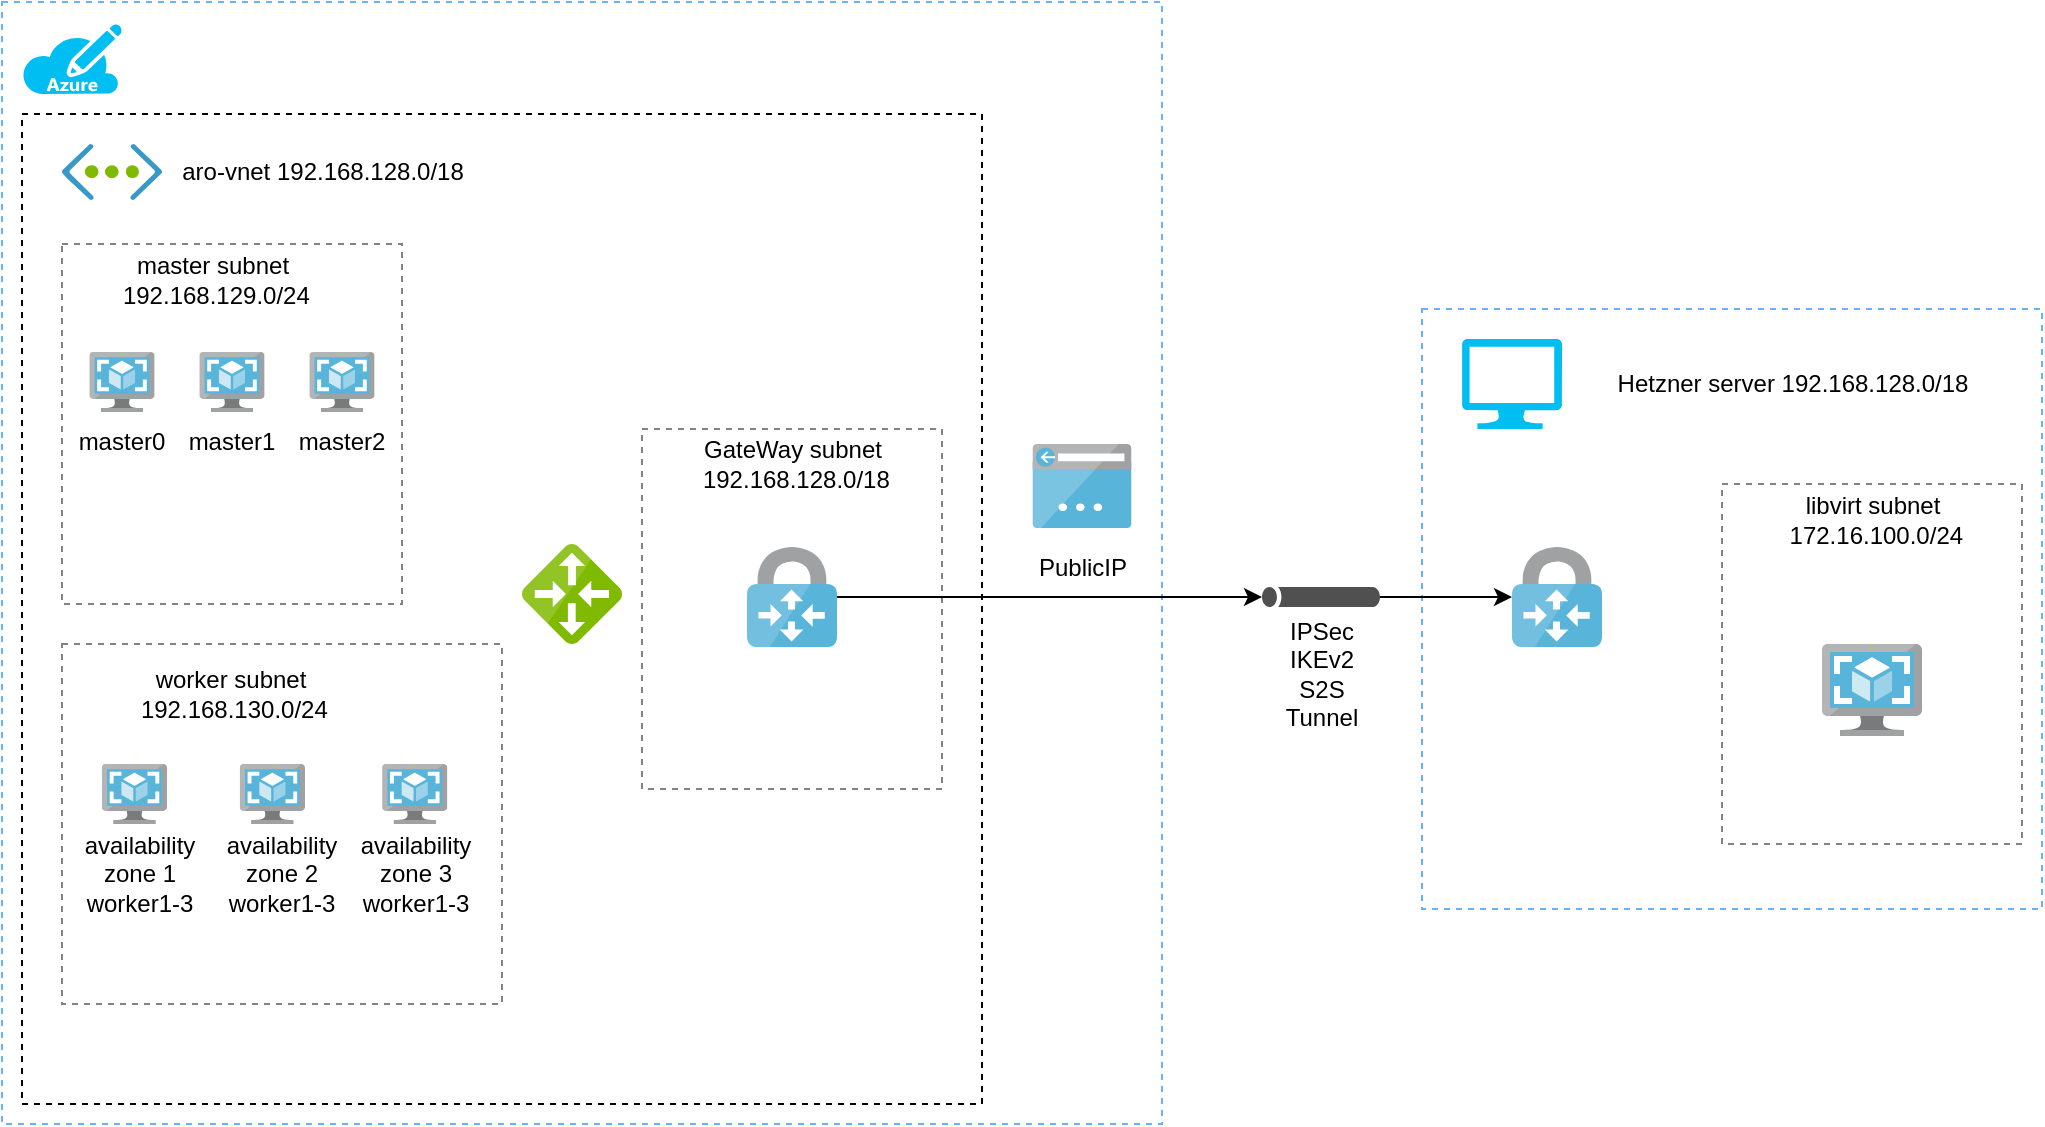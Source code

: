 <mxfile version="15.4.0" type="device"><diagram id="WI9T0HZ2pTsCkuznbFz-" name="Page-1"><mxGraphModel dx="1418" dy="871" grid="1" gridSize="10" guides="1" tooltips="1" connect="1" arrows="1" fold="1" page="1" pageScale="1" pageWidth="1169" pageHeight="827" math="0" shadow="0"><root><mxCell id="0"/><mxCell id="1" parent="0"/><mxCell id="6No5ZKRyNkO5nBxnY_lc-8" value="" style="rounded=0;whiteSpace=wrap;html=1;dashed=1;strokeColor=#66B2FF;" parent="1" vertex="1"><mxGeometry x="90" y="239" width="580" height="561" as="geometry"/></mxCell><mxCell id="6No5ZKRyNkO5nBxnY_lc-11" value="" style="rounded=0;whiteSpace=wrap;html=1;dashed=1;strokeColor=#000000;" parent="1" vertex="1"><mxGeometry x="100" y="295" width="480" height="495" as="geometry"/></mxCell><mxCell id="6No5ZKRyNkO5nBxnY_lc-15" value="" style="group" parent="1" vertex="1" connectable="0"><mxGeometry x="410" y="452.5" width="150" height="180" as="geometry"/></mxCell><mxCell id="6No5ZKRyNkO5nBxnY_lc-13" value="" style="rounded=0;whiteSpace=wrap;html=1;dashed=1;strokeColor=#828282;" parent="6No5ZKRyNkO5nBxnY_lc-15" vertex="1"><mxGeometry width="150" height="180" as="geometry"/></mxCell><mxCell id="6No5ZKRyNkO5nBxnY_lc-14" value="GateWay subnet&lt;br&gt;&amp;nbsp;192.168.128.0/18" style="text;html=1;align=center;verticalAlign=middle;resizable=0;points=[];autosize=1;strokeColor=none;fillColor=none;" parent="6No5ZKRyNkO5nBxnY_lc-15" vertex="1"><mxGeometry x="20" y="2.763" width="110" height="30" as="geometry"/></mxCell><mxCell id="6No5ZKRyNkO5nBxnY_lc-7" value="" style="sketch=0;aspect=fixed;html=1;points=[];align=center;image;fontSize=12;image=img/lib/mscae/VPN_Gateway.svg;" parent="6No5ZKRyNkO5nBxnY_lc-15" vertex="1"><mxGeometry x="52.5" y="59" width="45" height="50" as="geometry"/></mxCell><mxCell id="6No5ZKRyNkO5nBxnY_lc-9" value="" style="rounded=0;whiteSpace=wrap;html=1;dashed=1;strokeColor=#66B2FF;" parent="1" vertex="1"><mxGeometry x="800" y="392.5" width="310" height="300" as="geometry"/></mxCell><mxCell id="6No5ZKRyNkO5nBxnY_lc-1" value="" style="verticalLabelPosition=bottom;html=1;verticalAlign=top;align=center;strokeColor=none;fillColor=#00BEF2;shape=mxgraph.azure.computer;pointerEvents=1;" parent="1" vertex="1"><mxGeometry x="820" y="407.5" width="50" height="45" as="geometry"/></mxCell><mxCell id="6No5ZKRyNkO5nBxnY_lc-2" value="" style="verticalLabelPosition=bottom;html=1;verticalAlign=top;align=center;strokeColor=none;fillColor=#00BEF2;shape=mxgraph.azure.azure_subscription;" parent="1" vertex="1"><mxGeometry x="100" y="250" width="50" height="35" as="geometry"/></mxCell><mxCell id="6No5ZKRyNkO5nBxnY_lc-4" value="" style="sketch=0;aspect=fixed;html=1;points=[];align=center;image;fontSize=12;image=img/lib/mscae/Virtual_Network.svg;" parent="1" vertex="1"><mxGeometry x="120" y="310" width="50" height="28.0" as="geometry"/></mxCell><mxCell id="6No5ZKRyNkO5nBxnY_lc-5" value="" style="sketch=0;aspect=fixed;html=1;points=[];align=center;image;fontSize=12;image=img/lib/mscae/Local_Network_Gateways.svg;" parent="1" vertex="1"><mxGeometry x="350" y="510" width="50" height="50" as="geometry"/></mxCell><mxCell id="6No5ZKRyNkO5nBxnY_lc-12" value="aro-vnet 192.168.128.0/18" style="text;html=1;align=center;verticalAlign=middle;resizable=0;points=[];autosize=1;strokeColor=none;fillColor=none;" parent="1" vertex="1"><mxGeometry x="170" y="314" width="160" height="20" as="geometry"/></mxCell><mxCell id="6No5ZKRyNkO5nBxnY_lc-16" value="" style="group" parent="1" vertex="1" connectable="0"><mxGeometry x="120" y="360" width="170" height="180" as="geometry"/></mxCell><mxCell id="6No5ZKRyNkO5nBxnY_lc-17" value="" style="rounded=0;whiteSpace=wrap;html=1;dashed=1;strokeColor=#828282;" parent="6No5ZKRyNkO5nBxnY_lc-16" vertex="1"><mxGeometry width="170" height="180" as="geometry"/></mxCell><mxCell id="6No5ZKRyNkO5nBxnY_lc-18" value="master subnet&lt;br&gt;&amp;nbsp;192.168.129.0/24" style="text;html=1;align=center;verticalAlign=middle;resizable=0;points=[];autosize=1;strokeColor=none;fillColor=none;" parent="6No5ZKRyNkO5nBxnY_lc-16" vertex="1"><mxGeometry x="20" y="2.763" width="110" height="30" as="geometry"/></mxCell><mxCell id="w8GZ5ASb_X-tB4JpcNTP-2" value="" style="group" parent="6No5ZKRyNkO5nBxnY_lc-16" vertex="1" connectable="0"><mxGeometry x="3.553e-15" y="54" width="60" height="60" as="geometry"/></mxCell><mxCell id="6No5ZKRyNkO5nBxnY_lc-23" value="" style="sketch=0;aspect=fixed;html=1;points=[];align=center;image;fontSize=12;image=img/lib/mscae/VM_Images.svg;dashed=1;strokeColor=#66B2FF;" parent="w8GZ5ASb_X-tB4JpcNTP-2" vertex="1"><mxGeometry x="13.69" width="32.61" height="30" as="geometry"/></mxCell><mxCell id="w8GZ5ASb_X-tB4JpcNTP-1" value="master0" style="text;html=1;strokeColor=none;fillColor=none;align=center;verticalAlign=middle;whiteSpace=wrap;rounded=0;" parent="w8GZ5ASb_X-tB4JpcNTP-2" vertex="1"><mxGeometry y="30" width="60" height="30" as="geometry"/></mxCell><mxCell id="w8GZ5ASb_X-tB4JpcNTP-3" value="" style="group" parent="6No5ZKRyNkO5nBxnY_lc-16" vertex="1" connectable="0"><mxGeometry x="55" y="54" width="60" height="60" as="geometry"/></mxCell><mxCell id="w8GZ5ASb_X-tB4JpcNTP-4" value="" style="sketch=0;aspect=fixed;html=1;points=[];align=center;image;fontSize=12;image=img/lib/mscae/VM_Images.svg;dashed=1;strokeColor=#66B2FF;" parent="w8GZ5ASb_X-tB4JpcNTP-3" vertex="1"><mxGeometry x="13.69" width="32.61" height="30" as="geometry"/></mxCell><mxCell id="w8GZ5ASb_X-tB4JpcNTP-5" value="master1" style="text;html=1;strokeColor=none;fillColor=none;align=center;verticalAlign=middle;whiteSpace=wrap;rounded=0;" parent="w8GZ5ASb_X-tB4JpcNTP-3" vertex="1"><mxGeometry y="30" width="60" height="30" as="geometry"/></mxCell><mxCell id="w8GZ5ASb_X-tB4JpcNTP-6" value="" style="group" parent="6No5ZKRyNkO5nBxnY_lc-16" vertex="1" connectable="0"><mxGeometry x="110" y="54" width="60" height="60" as="geometry"/></mxCell><mxCell id="w8GZ5ASb_X-tB4JpcNTP-7" value="" style="sketch=0;aspect=fixed;html=1;points=[];align=center;image;fontSize=12;image=img/lib/mscae/VM_Images.svg;dashed=1;strokeColor=#66B2FF;" parent="w8GZ5ASb_X-tB4JpcNTP-6" vertex="1"><mxGeometry x="13.69" width="32.61" height="30" as="geometry"/></mxCell><mxCell id="w8GZ5ASb_X-tB4JpcNTP-8" value="master2" style="text;html=1;strokeColor=none;fillColor=none;align=center;verticalAlign=middle;whiteSpace=wrap;rounded=0;" parent="w8GZ5ASb_X-tB4JpcNTP-6" vertex="1"><mxGeometry y="30" width="60" height="30" as="geometry"/></mxCell><mxCell id="6No5ZKRyNkO5nBxnY_lc-22" value="" style="group" parent="1" vertex="1" connectable="0"><mxGeometry x="120" y="560" width="220" height="180" as="geometry"/></mxCell><mxCell id="6No5ZKRyNkO5nBxnY_lc-20" value="" style="rounded=0;whiteSpace=wrap;html=1;dashed=1;strokeColor=#828282;" parent="6No5ZKRyNkO5nBxnY_lc-22" vertex="1"><mxGeometry width="220" height="180" as="geometry"/></mxCell><mxCell id="6No5ZKRyNkO5nBxnY_lc-21" value="worker subnet&lt;br&gt;&amp;nbsp;192.168.130.0/24" style="text;html=1;align=center;verticalAlign=middle;resizable=0;points=[];autosize=1;strokeColor=none;fillColor=none;" parent="6No5ZKRyNkO5nBxnY_lc-22" vertex="1"><mxGeometry x="29.333" y="10.003" width="110" height="30" as="geometry"/></mxCell><mxCell id="V37s-7XyQGMvaQrTvydj-8" value="" style="sketch=0;aspect=fixed;html=1;points=[];align=center;image;fontSize=12;image=img/lib/mscae/VM_Images.svg;dashed=1;strokeColor=#66B2FF;" vertex="1" parent="6No5ZKRyNkO5nBxnY_lc-22"><mxGeometry x="160.069" y="60" width="32.61" height="30" as="geometry"/></mxCell><mxCell id="V37s-7XyQGMvaQrTvydj-11" value="availability zone 3 worker1-3" style="text;html=1;strokeColor=none;fillColor=none;align=center;verticalAlign=middle;whiteSpace=wrap;rounded=0;" vertex="1" parent="6No5ZKRyNkO5nBxnY_lc-22"><mxGeometry x="137.548" y="100" width="77.647" height="30" as="geometry"/></mxCell><mxCell id="V37s-7XyQGMvaQrTvydj-10" value="availability zone 2 worker1-3" style="text;html=1;strokeColor=none;fillColor=none;align=center;verticalAlign=middle;whiteSpace=wrap;rounded=0;" vertex="1" parent="6No5ZKRyNkO5nBxnY_lc-22"><mxGeometry x="71.176" y="100" width="77.647" height="30" as="geometry"/></mxCell><mxCell id="V37s-7XyQGMvaQrTvydj-12" value="" style="group" vertex="1" connectable="0" parent="6No5ZKRyNkO5nBxnY_lc-22"><mxGeometry x="-0.003" y="60" width="77.647" height="70" as="geometry"/></mxCell><mxCell id="V37s-7XyQGMvaQrTvydj-2" value="" style="sketch=0;aspect=fixed;html=1;points=[];align=center;image;fontSize=12;image=img/lib/mscae/VM_Images.svg;dashed=1;strokeColor=#66B2FF;" vertex="1" parent="V37s-7XyQGMvaQrTvydj-12"><mxGeometry x="19.94" width="32.61" height="30" as="geometry"/></mxCell><mxCell id="V37s-7XyQGMvaQrTvydj-3" value="availability zone 1 worker1-3" style="text;html=1;strokeColor=none;fillColor=none;align=center;verticalAlign=middle;whiteSpace=wrap;rounded=0;" vertex="1" parent="V37s-7XyQGMvaQrTvydj-12"><mxGeometry y="40" width="77.647" height="30" as="geometry"/></mxCell><mxCell id="V37s-7XyQGMvaQrTvydj-4" value="" style="group" vertex="1" connectable="0" parent="6No5ZKRyNkO5nBxnY_lc-22"><mxGeometry x="71.176" y="60" width="77.647" height="60" as="geometry"/></mxCell><mxCell id="V37s-7XyQGMvaQrTvydj-5" value="" style="sketch=0;aspect=fixed;html=1;points=[];align=center;image;fontSize=12;image=img/lib/mscae/VM_Images.svg;dashed=1;strokeColor=#66B2FF;" vertex="1" parent="V37s-7XyQGMvaQrTvydj-4"><mxGeometry x="17.716" width="32.61" height="30" as="geometry"/></mxCell><mxCell id="6No5ZKRyNkO5nBxnY_lc-25" value="Hetzner server 192.168.128.0/18" style="text;html=1;align=center;verticalAlign=middle;resizable=0;points=[];autosize=1;strokeColor=none;fillColor=none;" parent="1" vertex="1"><mxGeometry x="890" y="420" width="190" height="20" as="geometry"/></mxCell><mxCell id="6No5ZKRyNkO5nBxnY_lc-26" value="" style="group" parent="1" vertex="1" connectable="0"><mxGeometry x="950" y="480" width="150" height="180" as="geometry"/></mxCell><mxCell id="6No5ZKRyNkO5nBxnY_lc-27" value="" style="rounded=0;whiteSpace=wrap;html=1;dashed=1;strokeColor=#828282;" parent="6No5ZKRyNkO5nBxnY_lc-26" vertex="1"><mxGeometry width="150" height="180" as="geometry"/></mxCell><mxCell id="6No5ZKRyNkO5nBxnY_lc-28" value="libvirt subnet&lt;br&gt;&amp;nbsp;172.16.100.0/24" style="text;html=1;align=center;verticalAlign=middle;resizable=0;points=[];autosize=1;strokeColor=none;fillColor=none;" parent="6No5ZKRyNkO5nBxnY_lc-26" vertex="1"><mxGeometry x="20" y="2.763" width="110" height="30" as="geometry"/></mxCell><mxCell id="6No5ZKRyNkO5nBxnY_lc-29" value="" style="sketch=0;aspect=fixed;html=1;points=[];align=center;image;fontSize=12;image=img/lib/mscae/VM_Images.svg;dashed=1;strokeColor=#66B2FF;" parent="6No5ZKRyNkO5nBxnY_lc-26" vertex="1"><mxGeometry x="50" y="80" width="50" height="46" as="geometry"/></mxCell><mxCell id="6No5ZKRyNkO5nBxnY_lc-31" value="" style="group" parent="1" vertex="1" connectable="0"><mxGeometry x="600" y="460" width="60" height="72" as="geometry"/></mxCell><mxCell id="6No5ZKRyNkO5nBxnY_lc-6" value="" style="sketch=0;aspect=fixed;html=1;points=[];align=center;image;fontSize=12;image=img/lib/mscae/App_Service_IPAddress.svg;" parent="6No5ZKRyNkO5nBxnY_lc-31" vertex="1"><mxGeometry x="5" width="50" height="42" as="geometry"/></mxCell><mxCell id="6No5ZKRyNkO5nBxnY_lc-30" value="PublicIP" style="text;html=1;align=center;verticalAlign=middle;resizable=0;points=[];autosize=1;strokeColor=none;fillColor=none;" parent="6No5ZKRyNkO5nBxnY_lc-31" vertex="1"><mxGeometry y="52" width="60" height="20" as="geometry"/></mxCell><mxCell id="6No5ZKRyNkO5nBxnY_lc-35" style="edgeStyle=orthogonalEdgeStyle;rounded=0;orthogonalLoop=1;jettySize=auto;html=1;" parent="1" source="6No5ZKRyNkO5nBxnY_lc-32" target="6No5ZKRyNkO5nBxnY_lc-34" edge="1"><mxGeometry relative="1" as="geometry"/></mxCell><mxCell id="6No5ZKRyNkO5nBxnY_lc-32" value="" style="sketch=0;pointerEvents=1;shadow=0;dashed=0;html=1;strokeColor=none;fillColor=#505050;labelPosition=center;verticalLabelPosition=bottom;verticalAlign=top;outlineConnect=0;align=center;shape=mxgraph.office.servers.tunnel_straight;" parent="1" vertex="1"><mxGeometry x="720" y="531.5" width="59" height="10" as="geometry"/></mxCell><mxCell id="6No5ZKRyNkO5nBxnY_lc-33" style="edgeStyle=orthogonalEdgeStyle;rounded=0;orthogonalLoop=1;jettySize=auto;html=1;" parent="1" source="6No5ZKRyNkO5nBxnY_lc-7" target="6No5ZKRyNkO5nBxnY_lc-32" edge="1"><mxGeometry relative="1" as="geometry"/></mxCell><mxCell id="6No5ZKRyNkO5nBxnY_lc-34" value="" style="sketch=0;aspect=fixed;html=1;points=[];align=center;image;fontSize=12;image=img/lib/mscae/VPN_Gateway.svg;" parent="1" vertex="1"><mxGeometry x="845" y="511.5" width="45" height="50" as="geometry"/></mxCell><mxCell id="6No5ZKRyNkO5nBxnY_lc-36" value="IPSec IKEv2 S2S Tunnel" style="text;html=1;strokeColor=none;fillColor=none;align=center;verticalAlign=middle;whiteSpace=wrap;rounded=0;dashed=1;" parent="1" vertex="1"><mxGeometry x="720" y="560" width="60" height="30" as="geometry"/></mxCell></root></mxGraphModel></diagram></mxfile>